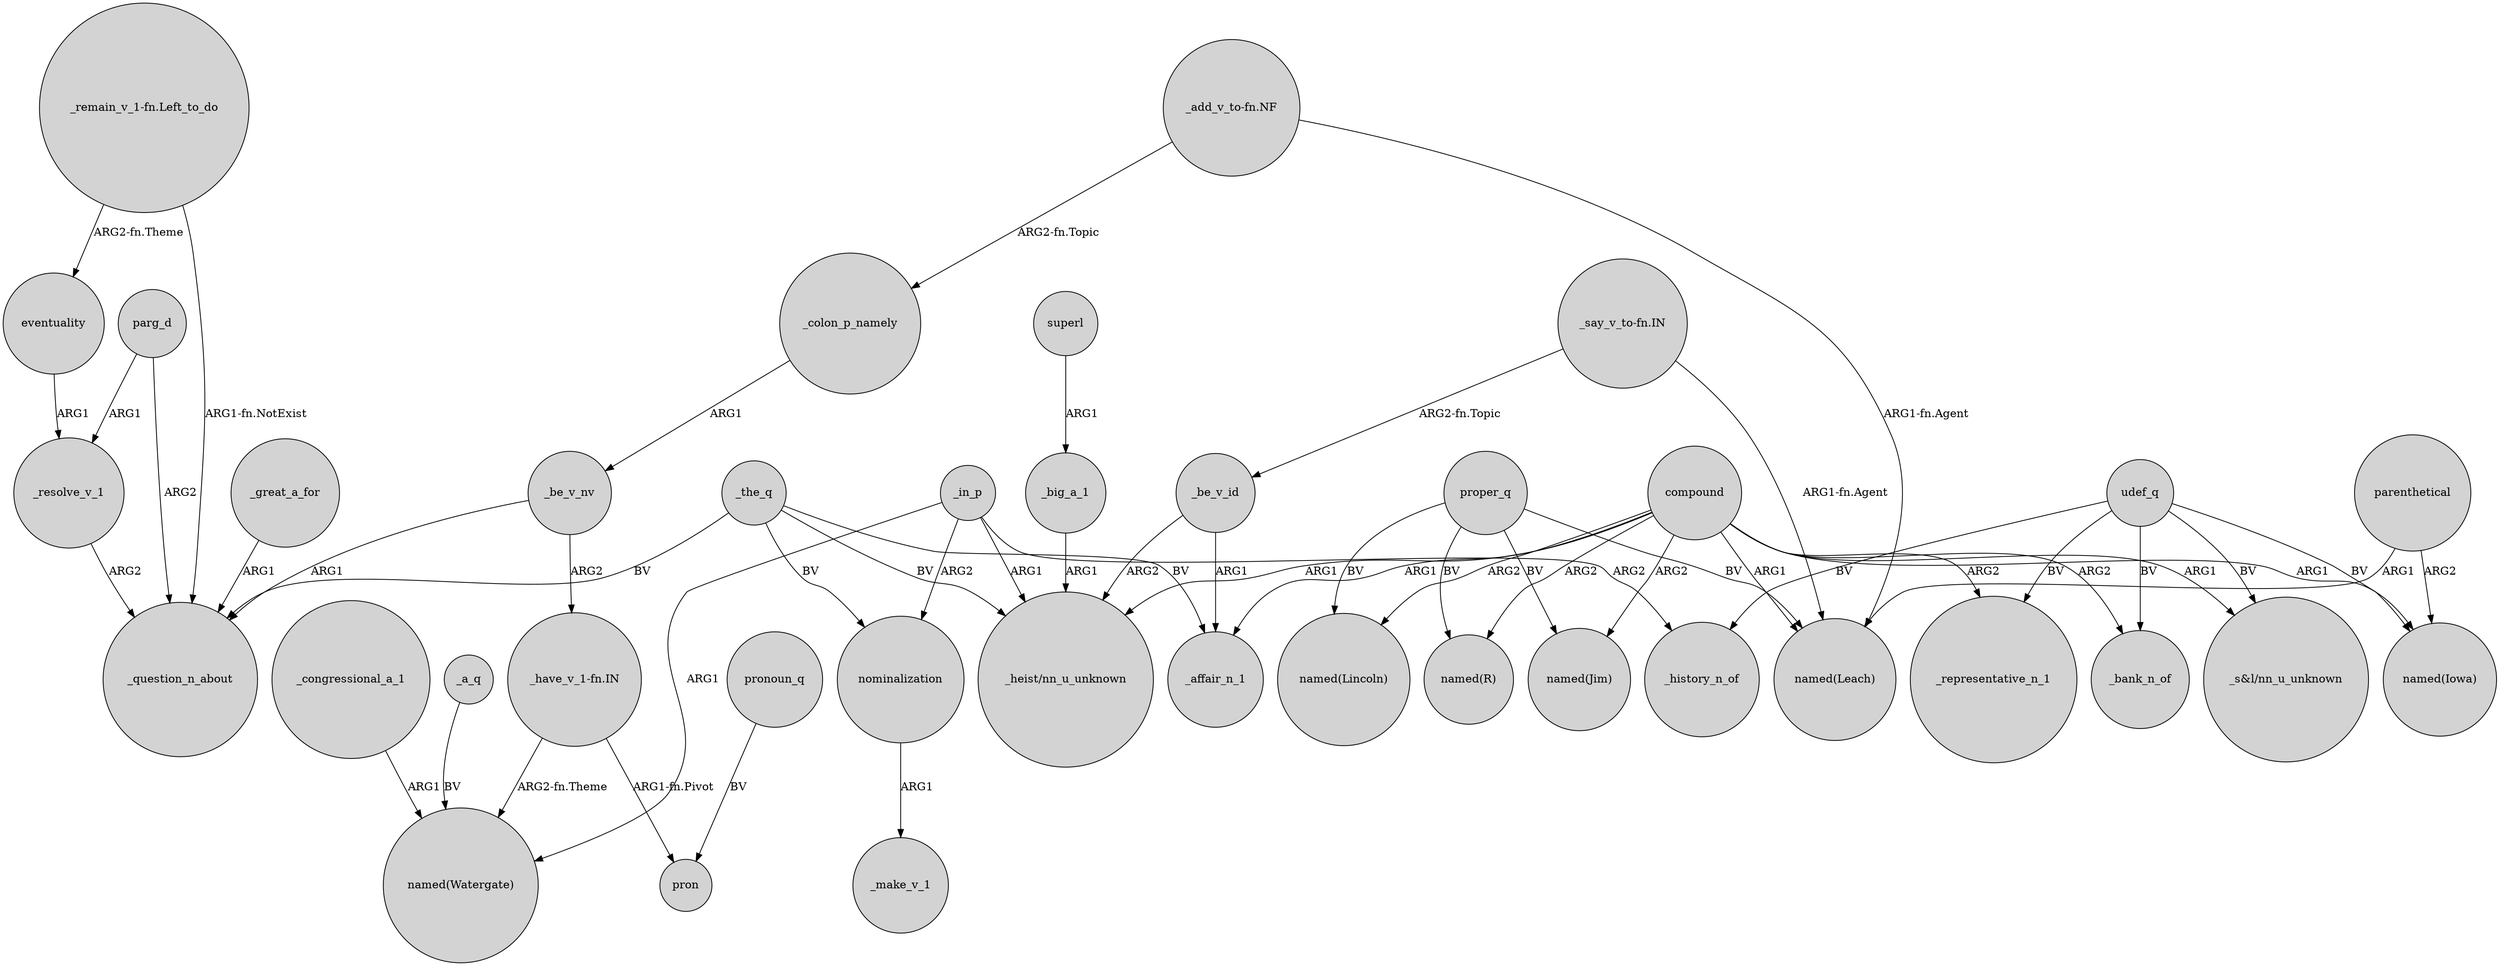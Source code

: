 digraph {
	node [shape=circle style=filled]
	parg_d -> _question_n_about [label=ARG2]
	"_remain_v_1-fn.Left_to_do" -> _question_n_about [label="ARG1-fn.NotExist"]
	compound -> _bank_n_of [label=ARG2]
	compound -> "named(Lincoln)" [label=ARG2]
	compound -> "_s&l/nn_u_unknown" [label=ARG1]
	_great_a_for -> _question_n_about [label=ARG1]
	_a_q -> "named(Watergate)" [label=BV]
	compound -> "named(R)" [label=ARG2]
	udef_q -> _history_n_of [label=BV]
	_in_p -> "_heist/nn_u_unknown" [label=ARG1]
	_in_p -> "named(Watergate)" [label=ARG1]
	proper_q -> "named(Jim)" [label=BV]
	_be_v_nv -> _question_n_about [label=ARG1]
	_the_q -> _question_n_about [label=BV]
	udef_q -> "named(Iowa)" [label=BV]
	nominalization -> _make_v_1 [label=ARG1]
	parenthetical -> "named(Iowa)" [label=ARG2]
	"_have_v_1-fn.IN" -> pron [label="ARG1-fn.Pivot"]
	proper_q -> "named(Lincoln)" [label=BV]
	"_say_v_to-fn.IN" -> _be_v_id [label="ARG2-fn.Topic"]
	compound -> "named(Jim)" [label=ARG2]
	proper_q -> "named(Leach)" [label=BV]
	"_add_v_to-fn.NF" -> "named(Leach)" [label="ARG1-fn.Agent"]
	compound -> _representative_n_1 [label=ARG2]
	"_add_v_to-fn.NF" -> _colon_p_namely [label="ARG2-fn.Topic"]
	_resolve_v_1 -> _question_n_about [label=ARG2]
	_be_v_nv -> "_have_v_1-fn.IN" [label=ARG2]
	pronoun_q -> pron [label=BV]
	compound -> "named(Leach)" [label=ARG1]
	udef_q -> "_s&l/nn_u_unknown" [label=BV]
	_big_a_1 -> "_heist/nn_u_unknown" [label=ARG1]
	"_have_v_1-fn.IN" -> "named(Watergate)" [label="ARG2-fn.Theme"]
	compound -> "_heist/nn_u_unknown" [label=ARG1]
	_in_p -> _history_n_of [label=ARG2]
	_the_q -> _affair_n_1 [label=BV]
	eventuality -> _resolve_v_1 [label=ARG1]
	"_say_v_to-fn.IN" -> "named(Leach)" [label="ARG1-fn.Agent"]
	_be_v_id -> _affair_n_1 [label=ARG1]
	"_remain_v_1-fn.Left_to_do" -> eventuality [label="ARG2-fn.Theme"]
	udef_q -> _representative_n_1 [label=BV]
	_the_q -> "_heist/nn_u_unknown" [label=BV]
	_congressional_a_1 -> "named(Watergate)" [label=ARG1]
	_be_v_id -> "_heist/nn_u_unknown" [label=ARG2]
	parenthetical -> "named(Leach)" [label=ARG1]
	proper_q -> "named(R)" [label=BV]
	compound -> _affair_n_1 [label=ARG1]
	compound -> "named(Iowa)" [label=ARG1]
	parg_d -> _resolve_v_1 [label=ARG1]
	_in_p -> nominalization [label=ARG2]
	superl -> _big_a_1 [label=ARG1]
	_colon_p_namely -> _be_v_nv [label=ARG1]
	udef_q -> _bank_n_of [label=BV]
	_the_q -> nominalization [label=BV]
}
